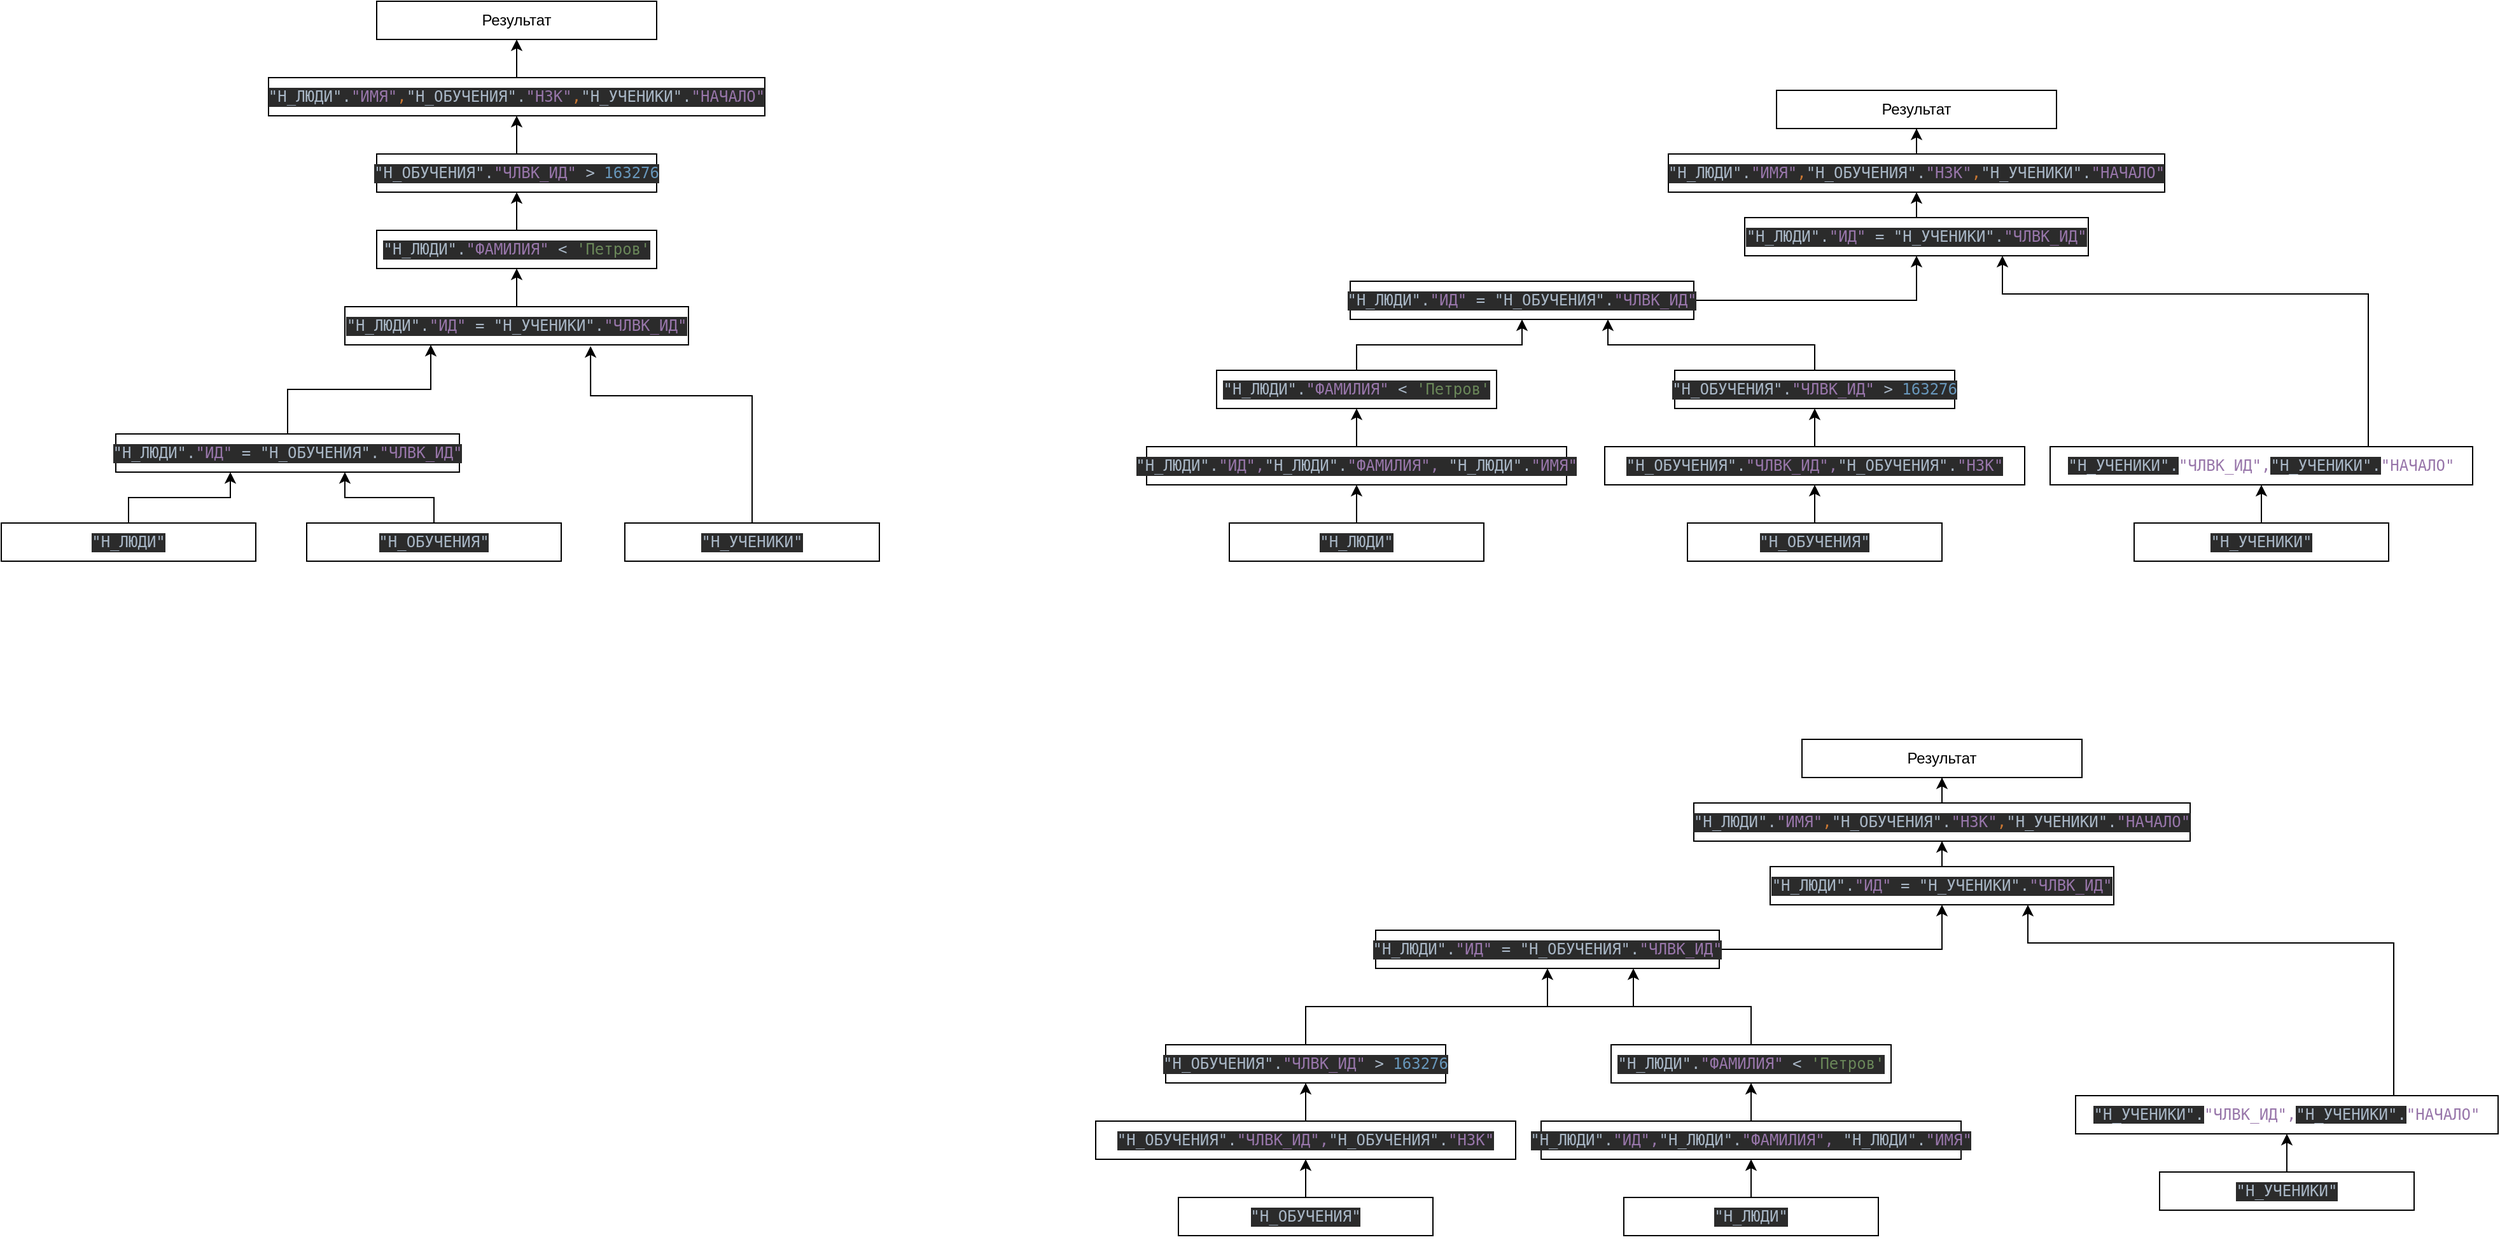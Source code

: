 <mxfile version="15.9.4" type="device"><diagram id="Y_3HyaVI-zx0VcS9KMSL" name="Page-1"><mxGraphModel dx="1654" dy="792" grid="1" gridSize="10" guides="1" tooltips="1" connect="1" arrows="1" fold="1" page="1" pageScale="1" pageWidth="827" pageHeight="1169" math="0" shadow="0"><root><mxCell id="0"/><mxCell id="1" parent="0"/><mxCell id="zaU4szAnhq5BNo_8aAE0-37" value="" style="edgeStyle=orthogonalEdgeStyle;rounded=0;orthogonalLoop=1;jettySize=auto;html=1;" parent="1" source="zaU4szAnhq5BNo_8aAE0-1" target="zaU4szAnhq5BNo_8aAE0-3" edge="1"><mxGeometry relative="1" as="geometry"><Array as="points"><mxPoint x="370" y="670"/><mxPoint x="300" y="670"/></Array></mxGeometry></mxCell><mxCell id="zaU4szAnhq5BNo_8aAE0-1" value="&lt;pre style=&quot;background-color: #2b2b2b ; color: #a9b7c6 ; font-family: &amp;quot;jetbrains mono&amp;quot; , monospace ; font-size: 9 8pt&quot;&gt;&quot;Н_ОБУЧЕНИЯ&quot;&lt;/pre&gt;" style="rounded=0;whiteSpace=wrap;html=1;" parent="1" vertex="1"><mxGeometry x="270" y="690" width="200" height="30" as="geometry"/></mxCell><mxCell id="zaU4szAnhq5BNo_8aAE0-36" value="" style="edgeStyle=orthogonalEdgeStyle;rounded=0;orthogonalLoop=1;jettySize=auto;html=1;" parent="1" source="zaU4szAnhq5BNo_8aAE0-2" target="zaU4szAnhq5BNo_8aAE0-3" edge="1"><mxGeometry relative="1" as="geometry"><Array as="points"><mxPoint x="130" y="670"/><mxPoint x="210" y="670"/></Array></mxGeometry></mxCell><mxCell id="zaU4szAnhq5BNo_8aAE0-2" value="&lt;pre style=&quot;background-color: #2b2b2b ; color: #a9b7c6 ; font-family: &amp;quot;jetbrains mono&amp;quot; , monospace ; font-size: 9 8pt&quot;&gt;&quot;Н_ЛЮДИ&quot;&lt;/pre&gt;" style="rounded=0;whiteSpace=wrap;html=1;" parent="1" vertex="1"><mxGeometry x="30" y="690" width="200" height="30" as="geometry"/></mxCell><mxCell id="zaU4szAnhq5BNo_8aAE0-38" style="edgeStyle=orthogonalEdgeStyle;rounded=0;orthogonalLoop=1;jettySize=auto;html=1;entryX=0.25;entryY=1;entryDx=0;entryDy=0;" parent="1" source="zaU4szAnhq5BNo_8aAE0-3" target="zaU4szAnhq5BNo_8aAE0-5" edge="1"><mxGeometry relative="1" as="geometry"/></mxCell><mxCell id="zaU4szAnhq5BNo_8aAE0-3" value="&lt;pre style=&quot;background-color: #2b2b2b ; color: #a9b7c6 ; font-family: &amp;quot;jetbrains mono&amp;quot; , monospace ; font-size: 9 8pt&quot;&gt;&quot;Н_ЛЮДИ&quot;.&lt;span style=&quot;color: #9876aa&quot;&gt;&quot;ИД&quot; &lt;/span&gt;= &quot;Н_ОБУЧЕНИЯ&quot;.&lt;span style=&quot;color: #9876aa&quot;&gt;&quot;ЧЛВК_ИД&quot;&lt;/span&gt;&lt;/pre&gt;" style="rounded=0;whiteSpace=wrap;html=1;" parent="1" vertex="1"><mxGeometry x="120" y="620" width="270" height="30" as="geometry"/></mxCell><mxCell id="zaU4szAnhq5BNo_8aAE0-39" style="edgeStyle=orthogonalEdgeStyle;rounded=0;orthogonalLoop=1;jettySize=auto;html=1;entryX=0.715;entryY=1.033;entryDx=0;entryDy=0;entryPerimeter=0;" parent="1" source="zaU4szAnhq5BNo_8aAE0-4" target="zaU4szAnhq5BNo_8aAE0-5" edge="1"><mxGeometry relative="1" as="geometry"><Array as="points"><mxPoint x="620" y="590"/><mxPoint x="493" y="590"/></Array></mxGeometry></mxCell><mxCell id="zaU4szAnhq5BNo_8aAE0-4" value="&lt;pre style=&quot;background-color: #2b2b2b ; color: #a9b7c6 ; font-family: &amp;quot;jetbrains mono&amp;quot; , monospace ; font-size: 9 8pt&quot;&gt;&quot;Н_УЧЕНИКИ&quot;&lt;/pre&gt;" style="rounded=0;whiteSpace=wrap;html=1;" parent="1" vertex="1"><mxGeometry x="520" y="690" width="200" height="30" as="geometry"/></mxCell><mxCell id="zaU4szAnhq5BNo_8aAE0-42" style="edgeStyle=orthogonalEdgeStyle;rounded=0;orthogonalLoop=1;jettySize=auto;html=1;entryX=0.5;entryY=1;entryDx=0;entryDy=0;" parent="1" source="zaU4szAnhq5BNo_8aAE0-5" target="zaU4szAnhq5BNo_8aAE0-6" edge="1"><mxGeometry relative="1" as="geometry"/></mxCell><mxCell id="zaU4szAnhq5BNo_8aAE0-5" value="&lt;pre style=&quot;background-color: #2b2b2b ; color: #a9b7c6 ; font-family: &amp;quot;jetbrains mono&amp;quot; , monospace ; font-size: 9 8pt&quot;&gt;&quot;Н_ЛЮДИ&quot;.&lt;span style=&quot;color: #9876aa&quot;&gt;&quot;ИД&quot; &lt;/span&gt;= &quot;Н_УЧЕНИКИ&quot;.&lt;span style=&quot;color: #9876aa&quot;&gt;&quot;ЧЛВК_ИД&quot;&lt;/span&gt;&lt;/pre&gt;" style="rounded=0;whiteSpace=wrap;html=1;" parent="1" vertex="1"><mxGeometry x="300" y="520" width="270" height="30" as="geometry"/></mxCell><mxCell id="zaU4szAnhq5BNo_8aAE0-45" value="" style="edgeStyle=orthogonalEdgeStyle;rounded=0;orthogonalLoop=1;jettySize=auto;html=1;" parent="1" source="zaU4szAnhq5BNo_8aAE0-6" target="zaU4szAnhq5BNo_8aAE0-9" edge="1"><mxGeometry relative="1" as="geometry"/></mxCell><mxCell id="zaU4szAnhq5BNo_8aAE0-6" value="&lt;pre style=&quot;background-color: #2b2b2b ; color: #a9b7c6 ; font-family: &amp;quot;jetbrains mono&amp;quot; , monospace ; font-size: 9 8pt&quot;&gt;&quot;Н_ЛЮДИ&quot;.&lt;span style=&quot;color: #9876aa&quot;&gt;&quot;ФАМИЛИЯ&quot; &lt;/span&gt;&amp;lt; &lt;span style=&quot;color: #6a8759&quot;&gt;'Петров'&lt;/span&gt;&lt;/pre&gt;" style="rounded=0;whiteSpace=wrap;html=1;" parent="1" vertex="1"><mxGeometry x="325" y="460" width="220" height="30" as="geometry"/></mxCell><mxCell id="zaU4szAnhq5BNo_8aAE0-7" value="Результат" style="rounded=0;whiteSpace=wrap;html=1;" parent="1" vertex="1"><mxGeometry x="325" y="280" width="220" height="30" as="geometry"/></mxCell><mxCell id="zaU4szAnhq5BNo_8aAE0-47" value="" style="edgeStyle=orthogonalEdgeStyle;rounded=0;orthogonalLoop=1;jettySize=auto;html=1;" parent="1" source="zaU4szAnhq5BNo_8aAE0-8" target="zaU4szAnhq5BNo_8aAE0-7" edge="1"><mxGeometry relative="1" as="geometry"/></mxCell><mxCell id="zaU4szAnhq5BNo_8aAE0-8" value="&lt;pre style=&quot;background-color: #2b2b2b ; color: #a9b7c6 ; font-family: &amp;#34;jetbrains mono&amp;#34; , monospace ; font-size: 9 8pt&quot;&gt;&quot;Н_ЛЮДИ&quot;.&lt;span style=&quot;color: #9876aa&quot;&gt;&quot;ИМЯ&quot;&lt;/span&gt;&lt;span style=&quot;color: #cc7832&quot;&gt;,&lt;/span&gt;&quot;Н_ОБУЧЕНИЯ&quot;.&lt;span style=&quot;color: #9876aa&quot;&gt;&quot;НЗК&quot;&lt;/span&gt;&lt;span style=&quot;color: #cc7832&quot;&gt;,&lt;/span&gt;&quot;Н_УЧЕНИКИ&quot;.&lt;span style=&quot;color: #9876aa&quot;&gt;&quot;НАЧАЛО&quot;&lt;/span&gt;&lt;/pre&gt;" style="rounded=0;whiteSpace=wrap;html=1;" parent="1" vertex="1"><mxGeometry x="240" y="340" width="390" height="30" as="geometry"/></mxCell><mxCell id="zaU4szAnhq5BNo_8aAE0-46" value="" style="edgeStyle=orthogonalEdgeStyle;rounded=0;orthogonalLoop=1;jettySize=auto;html=1;" parent="1" source="zaU4szAnhq5BNo_8aAE0-9" target="zaU4szAnhq5BNo_8aAE0-8" edge="1"><mxGeometry relative="1" as="geometry"/></mxCell><mxCell id="zaU4szAnhq5BNo_8aAE0-9" value="&lt;pre style=&quot;background-color: #2b2b2b ; color: #a9b7c6 ; font-family: &amp;quot;jetbrains mono&amp;quot; , monospace ; font-size: 9 8pt&quot;&gt;&quot;Н_ОБУЧЕНИЯ&quot;.&lt;span style=&quot;color: #9876aa&quot;&gt;&quot;ЧЛВК_ИД&quot; &lt;/span&gt;&amp;gt; &lt;span style=&quot;color: #6897bb&quot;&gt;163276&lt;/span&gt;&lt;/pre&gt;" style="rounded=0;whiteSpace=wrap;html=1;" parent="1" vertex="1"><mxGeometry x="325" y="400" width="220" height="30" as="geometry"/></mxCell><mxCell id="zaU4szAnhq5BNo_8aAE0-23" value="" style="edgeStyle=orthogonalEdgeStyle;rounded=0;orthogonalLoop=1;jettySize=auto;html=1;" parent="1" source="zaU4szAnhq5BNo_8aAE0-10" target="zaU4szAnhq5BNo_8aAE0-22" edge="1"><mxGeometry relative="1" as="geometry"/></mxCell><mxCell id="zaU4szAnhq5BNo_8aAE0-10" value="&lt;pre style=&quot;background-color: #2b2b2b ; color: #a9b7c6 ; font-family: &amp;quot;jetbrains mono&amp;quot; , monospace ; font-size: 9 8pt&quot;&gt;&quot;Н_УЧЕНИКИ&quot;&lt;/pre&gt;" style="rounded=0;whiteSpace=wrap;html=1;" parent="1" vertex="1"><mxGeometry x="1706" y="690" width="200" height="30" as="geometry"/></mxCell><mxCell id="zaU4szAnhq5BNo_8aAE0-24" value="" style="edgeStyle=orthogonalEdgeStyle;rounded=0;orthogonalLoop=1;jettySize=auto;html=1;" parent="1" source="zaU4szAnhq5BNo_8aAE0-11" target="zaU4szAnhq5BNo_8aAE0-21" edge="1"><mxGeometry relative="1" as="geometry"/></mxCell><mxCell id="zaU4szAnhq5BNo_8aAE0-11" value="&lt;pre style=&quot;background-color: #2b2b2b ; color: #a9b7c6 ; font-family: &amp;quot;jetbrains mono&amp;quot; , monospace ; font-size: 9 8pt&quot;&gt;&quot;Н_ОБУЧЕНИЯ&quot;&lt;/pre&gt;" style="rounded=0;whiteSpace=wrap;html=1;" parent="1" vertex="1"><mxGeometry x="1355" y="690" width="200" height="30" as="geometry"/></mxCell><mxCell id="zaU4szAnhq5BNo_8aAE0-25" value="" style="edgeStyle=orthogonalEdgeStyle;rounded=0;orthogonalLoop=1;jettySize=auto;html=1;" parent="1" source="zaU4szAnhq5BNo_8aAE0-12" target="zaU4szAnhq5BNo_8aAE0-20" edge="1"><mxGeometry relative="1" as="geometry"/></mxCell><mxCell id="zaU4szAnhq5BNo_8aAE0-12" value="&lt;pre style=&quot;background-color: #2b2b2b ; color: #a9b7c6 ; font-family: &amp;quot;jetbrains mono&amp;quot; , monospace ; font-size: 9 8pt&quot;&gt;&quot;Н_ЛЮДИ&quot;&lt;/pre&gt;" style="rounded=0;whiteSpace=wrap;html=1;" parent="1" vertex="1"><mxGeometry x="995" y="690" width="200" height="30" as="geometry"/></mxCell><mxCell id="zaU4szAnhq5BNo_8aAE0-29" style="edgeStyle=orthogonalEdgeStyle;rounded=0;orthogonalLoop=1;jettySize=auto;html=1;entryX=0.5;entryY=1;entryDx=0;entryDy=0;" parent="1" source="zaU4szAnhq5BNo_8aAE0-13" target="zaU4szAnhq5BNo_8aAE0-17" edge="1"><mxGeometry relative="1" as="geometry"/></mxCell><mxCell id="zaU4szAnhq5BNo_8aAE0-13" value="&lt;pre style=&quot;background-color: #2b2b2b ; color: #a9b7c6 ; font-family: &amp;quot;jetbrains mono&amp;quot; , monospace ; font-size: 9 8pt&quot;&gt;&quot;Н_ЛЮДИ&quot;.&lt;span style=&quot;color: #9876aa&quot;&gt;&quot;ФАМИЛИЯ&quot; &lt;/span&gt;&amp;lt; &lt;span style=&quot;color: #6a8759&quot;&gt;'Петров'&lt;/span&gt;&lt;/pre&gt;" style="rounded=0;whiteSpace=wrap;html=1;" parent="1" vertex="1"><mxGeometry x="985" y="570" width="220" height="30" as="geometry"/></mxCell><mxCell id="zaU4szAnhq5BNo_8aAE0-28" style="edgeStyle=orthogonalEdgeStyle;rounded=0;orthogonalLoop=1;jettySize=auto;html=1;entryX=0.75;entryY=1;entryDx=0;entryDy=0;" parent="1" source="zaU4szAnhq5BNo_8aAE0-14" target="zaU4szAnhq5BNo_8aAE0-17" edge="1"><mxGeometry relative="1" as="geometry"/></mxCell><mxCell id="zaU4szAnhq5BNo_8aAE0-14" value="&lt;pre style=&quot;background-color: #2b2b2b ; color: #a9b7c6 ; font-family: &amp;quot;jetbrains mono&amp;quot; , monospace ; font-size: 9 8pt&quot;&gt;&quot;Н_ОБУЧЕНИЯ&quot;.&lt;span style=&quot;color: #9876aa&quot;&gt;&quot;ЧЛВК_ИД&quot; &lt;/span&gt;&amp;gt; &lt;span style=&quot;color: #6897bb&quot;&gt;163276&lt;/span&gt;&lt;/pre&gt;" style="rounded=0;whiteSpace=wrap;html=1;" parent="1" vertex="1"><mxGeometry x="1345" y="570" width="220" height="30" as="geometry"/></mxCell><mxCell id="zaU4szAnhq5BNo_8aAE0-34" value="" style="edgeStyle=orthogonalEdgeStyle;rounded=0;orthogonalLoop=1;jettySize=auto;html=1;" parent="1" source="zaU4szAnhq5BNo_8aAE0-15" target="zaU4szAnhq5BNo_8aAE0-18" edge="1"><mxGeometry relative="1" as="geometry"/></mxCell><mxCell id="zaU4szAnhq5BNo_8aAE0-15" value="&lt;pre style=&quot;background-color: #2b2b2b ; color: #a9b7c6 ; font-family: &amp;#34;jetbrains mono&amp;#34; , monospace ; font-size: 9 8pt&quot;&gt;&quot;Н_ЛЮДИ&quot;.&lt;span style=&quot;color: #9876aa&quot;&gt;&quot;ИМЯ&quot;&lt;/span&gt;&lt;span style=&quot;color: #cc7832&quot;&gt;,&lt;/span&gt;&quot;Н_ОБУЧЕНИЯ&quot;.&lt;span style=&quot;color: #9876aa&quot;&gt;&quot;НЗК&quot;&lt;/span&gt;&lt;span style=&quot;color: #cc7832&quot;&gt;,&lt;/span&gt;&quot;Н_УЧЕНИКИ&quot;.&lt;span style=&quot;color: #9876aa&quot;&gt;&quot;НАЧАЛО&quot;&lt;/span&gt;&lt;/pre&gt;" style="rounded=0;whiteSpace=wrap;html=1;" parent="1" vertex="1"><mxGeometry x="1340" y="400" width="390" height="30" as="geometry"/></mxCell><mxCell id="zaU4szAnhq5BNo_8aAE0-33" value="" style="edgeStyle=orthogonalEdgeStyle;rounded=0;orthogonalLoop=1;jettySize=auto;html=1;" parent="1" source="zaU4szAnhq5BNo_8aAE0-16" target="zaU4szAnhq5BNo_8aAE0-15" edge="1"><mxGeometry relative="1" as="geometry"/></mxCell><mxCell id="zaU4szAnhq5BNo_8aAE0-16" value="&lt;pre style=&quot;background-color: #2b2b2b ; color: #a9b7c6 ; font-family: &amp;quot;jetbrains mono&amp;quot; , monospace ; font-size: 9 8pt&quot;&gt;&quot;Н_ЛЮДИ&quot;.&lt;span style=&quot;color: #9876aa&quot;&gt;&quot;ИД&quot; &lt;/span&gt;= &quot;Н_УЧЕНИКИ&quot;.&lt;span style=&quot;color: #9876aa&quot;&gt;&quot;ЧЛВК_ИД&quot;&lt;/span&gt;&lt;/pre&gt;" style="rounded=0;whiteSpace=wrap;html=1;" parent="1" vertex="1"><mxGeometry x="1400" y="450" width="270" height="30" as="geometry"/></mxCell><mxCell id="zaU4szAnhq5BNo_8aAE0-31" style="edgeStyle=orthogonalEdgeStyle;rounded=0;orthogonalLoop=1;jettySize=auto;html=1;entryX=0.5;entryY=1;entryDx=0;entryDy=0;" parent="1" source="zaU4szAnhq5BNo_8aAE0-17" target="zaU4szAnhq5BNo_8aAE0-16" edge="1"><mxGeometry relative="1" as="geometry"/></mxCell><mxCell id="zaU4szAnhq5BNo_8aAE0-17" value="&lt;pre style=&quot;background-color: #2b2b2b ; color: #a9b7c6 ; font-family: &amp;quot;jetbrains mono&amp;quot; , monospace ; font-size: 9 8pt&quot;&gt;&quot;Н_ЛЮДИ&quot;.&lt;span style=&quot;color: #9876aa&quot;&gt;&quot;ИД&quot; &lt;/span&gt;= &quot;Н_ОБУЧЕНИЯ&quot;.&lt;span style=&quot;color: #9876aa&quot;&gt;&quot;ЧЛВК_ИД&quot;&lt;/span&gt;&lt;/pre&gt;" style="rounded=0;whiteSpace=wrap;html=1;" parent="1" vertex="1"><mxGeometry x="1090" y="500" width="270" height="30" as="geometry"/></mxCell><mxCell id="zaU4szAnhq5BNo_8aAE0-18" value="Результат" style="rounded=0;whiteSpace=wrap;html=1;" parent="1" vertex="1"><mxGeometry x="1425" y="350" width="220" height="30" as="geometry"/></mxCell><mxCell id="zaU4szAnhq5BNo_8aAE0-26" value="" style="edgeStyle=orthogonalEdgeStyle;rounded=0;orthogonalLoop=1;jettySize=auto;html=1;" parent="1" source="zaU4szAnhq5BNo_8aAE0-20" target="zaU4szAnhq5BNo_8aAE0-13" edge="1"><mxGeometry relative="1" as="geometry"/></mxCell><mxCell id="zaU4szAnhq5BNo_8aAE0-20" value="&lt;pre style=&quot;background-color: #2b2b2b ; color: #a9b7c6 ; font-family: &amp;#34;jetbrains mono&amp;#34; , monospace ; font-size: 9 8pt&quot;&gt;&lt;pre style=&quot;font-family: &amp;#34;jetbrains mono&amp;#34; , monospace&quot;&gt;&quot;Н_ЛЮДИ&quot;.&lt;span style=&quot;color: rgb(152 , 118 , 170)&quot;&gt;&quot;ИД&quot;,&lt;/span&gt;&quot;Н_ЛЮДИ&quot;.&lt;span style=&quot;color: rgb(152 , 118 , 170)&quot;&gt;&quot;ФАМИЛИЯ&quot;,&amp;nbsp;&lt;/span&gt;&quot;Н_ЛЮДИ&quot;.&lt;span style=&quot;color: rgb(152 , 118 , 170)&quot;&gt;&quot;ИМЯ&quot;&lt;/span&gt;&lt;/pre&gt;&lt;/pre&gt;" style="rounded=0;whiteSpace=wrap;html=1;" parent="1" vertex="1"><mxGeometry x="930" y="630" width="330" height="30" as="geometry"/></mxCell><mxCell id="zaU4szAnhq5BNo_8aAE0-27" value="" style="edgeStyle=orthogonalEdgeStyle;rounded=0;orthogonalLoop=1;jettySize=auto;html=1;" parent="1" source="zaU4szAnhq5BNo_8aAE0-21" target="zaU4szAnhq5BNo_8aAE0-14" edge="1"><mxGeometry relative="1" as="geometry"/></mxCell><mxCell id="zaU4szAnhq5BNo_8aAE0-21" value="&lt;pre style=&quot;background-color: #2b2b2b ; color: #a9b7c6 ; font-family: &amp;#34;jetbrains mono&amp;#34; , monospace ; font-size: 9 8pt&quot;&gt;&lt;pre style=&quot;font-family: &amp;#34;jetbrains mono&amp;#34; , monospace&quot;&gt;&lt;pre style=&quot;font-family: &amp;#34;jetbrains mono&amp;#34; , monospace&quot;&gt;&quot;Н_ОБУЧЕНИЯ&quot;.&lt;span style=&quot;color: rgb(152 , 118 , 170)&quot;&gt;&quot;ЧЛВК_ИД&quot;,&lt;/span&gt;&quot;Н_ОБУЧЕНИЯ&quot;.&lt;span style=&quot;color: rgb(152 , 118 , 170)&quot;&gt;&quot;НЗК&quot;&lt;/span&gt;&lt;/pre&gt;&lt;/pre&gt;&lt;/pre&gt;" style="rounded=0;whiteSpace=wrap;html=1;" parent="1" vertex="1"><mxGeometry x="1290" y="630" width="330" height="30" as="geometry"/></mxCell><mxCell id="zaU4szAnhq5BNo_8aAE0-32" style="edgeStyle=orthogonalEdgeStyle;rounded=0;orthogonalLoop=1;jettySize=auto;html=1;entryX=0.75;entryY=1;entryDx=0;entryDy=0;" parent="1" source="zaU4szAnhq5BNo_8aAE0-22" target="zaU4szAnhq5BNo_8aAE0-16" edge="1"><mxGeometry relative="1" as="geometry"><Array as="points"><mxPoint x="1890" y="510"/><mxPoint x="1603" y="510"/></Array></mxGeometry></mxCell><mxCell id="zaU4szAnhq5BNo_8aAE0-22" value="&lt;span style=&quot;background-color: rgb(43 , 43 , 43) ; color: rgb(169 , 183 , 198) ; font-family: &amp;#34;jetbrains mono&amp;#34; , monospace&quot;&gt;&quot;Н_УЧЕНИКИ&quot;.&lt;/span&gt;&lt;span style=&quot;font-family: &amp;#34;jetbrains mono&amp;#34; , monospace ; color: rgb(152 , 118 , 170)&quot;&gt;&quot;ЧЛВК_ИД&quot;,&lt;/span&gt;&lt;span style=&quot;background-color: rgb(43 , 43 , 43) ; color: rgb(169 , 183 , 198) ; font-family: &amp;#34;jetbrains mono&amp;#34; , monospace&quot;&gt;&quot;Н_УЧЕНИКИ&quot;.&lt;/span&gt;&lt;span style=&quot;font-family: &amp;#34;jetbrains mono&amp;#34; , monospace ; color: rgb(152 , 118 , 170)&quot;&gt;&quot;НАЧАЛО&quot;&lt;/span&gt;" style="rounded=0;whiteSpace=wrap;html=1;" parent="1" vertex="1"><mxGeometry x="1640" y="630" width="332" height="30" as="geometry"/></mxCell><mxCell id="aO1HY923MkEse_fiD1VK-24" value="" style="edgeStyle=orthogonalEdgeStyle;rounded=0;orthogonalLoop=1;jettySize=auto;html=1;" edge="1" parent="1" source="aO1HY923MkEse_fiD1VK-25" target="aO1HY923MkEse_fiD1VK-46"><mxGeometry relative="1" as="geometry"/></mxCell><mxCell id="aO1HY923MkEse_fiD1VK-25" value="&lt;pre style=&quot;background-color: #2b2b2b ; color: #a9b7c6 ; font-family: &amp;quot;jetbrains mono&amp;quot; , monospace ; font-size: 9 8pt&quot;&gt;&quot;Н_УЧЕНИКИ&quot;&lt;/pre&gt;" style="rounded=0;whiteSpace=wrap;html=1;" vertex="1" parent="1"><mxGeometry x="1726" y="1200" width="200" height="30" as="geometry"/></mxCell><mxCell id="aO1HY923MkEse_fiD1VK-26" value="" style="edgeStyle=orthogonalEdgeStyle;rounded=0;orthogonalLoop=1;jettySize=auto;html=1;" edge="1" parent="1" source="aO1HY923MkEse_fiD1VK-27" target="aO1HY923MkEse_fiD1VK-44"><mxGeometry relative="1" as="geometry"/></mxCell><mxCell id="aO1HY923MkEse_fiD1VK-27" value="&lt;pre style=&quot;background-color: #2b2b2b ; color: #a9b7c6 ; font-family: &amp;quot;jetbrains mono&amp;quot; , monospace ; font-size: 9 8pt&quot;&gt;&quot;Н_ОБУЧЕНИЯ&quot;&lt;/pre&gt;" style="rounded=0;whiteSpace=wrap;html=1;" vertex="1" parent="1"><mxGeometry x="955" y="1220" width="200" height="30" as="geometry"/></mxCell><mxCell id="aO1HY923MkEse_fiD1VK-28" value="" style="edgeStyle=orthogonalEdgeStyle;rounded=0;orthogonalLoop=1;jettySize=auto;html=1;" edge="1" parent="1" source="aO1HY923MkEse_fiD1VK-29" target="aO1HY923MkEse_fiD1VK-42"><mxGeometry relative="1" as="geometry"/></mxCell><mxCell id="aO1HY923MkEse_fiD1VK-29" value="&lt;pre style=&quot;background-color: #2b2b2b ; color: #a9b7c6 ; font-family: &amp;quot;jetbrains mono&amp;quot; , monospace ; font-size: 9 8pt&quot;&gt;&quot;Н_ЛЮДИ&quot;&lt;/pre&gt;" style="rounded=0;whiteSpace=wrap;html=1;" vertex="1" parent="1"><mxGeometry x="1305" y="1220" width="200" height="30" as="geometry"/></mxCell><mxCell id="aO1HY923MkEse_fiD1VK-30" style="edgeStyle=orthogonalEdgeStyle;rounded=0;orthogonalLoop=1;jettySize=auto;html=1;entryX=0.5;entryY=1;entryDx=0;entryDy=0;" edge="1" parent="1" source="aO1HY923MkEse_fiD1VK-31" target="aO1HY923MkEse_fiD1VK-39"><mxGeometry relative="1" as="geometry"/></mxCell><mxCell id="aO1HY923MkEse_fiD1VK-31" value="&lt;pre style=&quot;background-color: #2b2b2b ; color: #a9b7c6 ; font-family: &amp;quot;jetbrains mono&amp;quot; , monospace ; font-size: 9 8pt&quot;&gt;&quot;Н_ЛЮДИ&quot;.&lt;span style=&quot;color: #9876aa&quot;&gt;&quot;ФАМИЛИЯ&quot; &lt;/span&gt;&amp;lt; &lt;span style=&quot;color: #6a8759&quot;&gt;'Петров'&lt;/span&gt;&lt;/pre&gt;" style="rounded=0;whiteSpace=wrap;html=1;" vertex="1" parent="1"><mxGeometry x="1295" y="1100" width="220" height="30" as="geometry"/></mxCell><mxCell id="aO1HY923MkEse_fiD1VK-32" style="edgeStyle=orthogonalEdgeStyle;rounded=0;orthogonalLoop=1;jettySize=auto;html=1;entryX=0.75;entryY=1;entryDx=0;entryDy=0;" edge="1" parent="1" source="aO1HY923MkEse_fiD1VK-33" target="aO1HY923MkEse_fiD1VK-39"><mxGeometry relative="1" as="geometry"/></mxCell><mxCell id="aO1HY923MkEse_fiD1VK-33" value="&lt;pre style=&quot;background-color: #2b2b2b ; color: #a9b7c6 ; font-family: &amp;quot;jetbrains mono&amp;quot; , monospace ; font-size: 9 8pt&quot;&gt;&quot;Н_ОБУЧЕНИЯ&quot;.&lt;span style=&quot;color: #9876aa&quot;&gt;&quot;ЧЛВК_ИД&quot; &lt;/span&gt;&amp;gt; &lt;span style=&quot;color: #6897bb&quot;&gt;163276&lt;/span&gt;&lt;/pre&gt;" style="rounded=0;whiteSpace=wrap;html=1;" vertex="1" parent="1"><mxGeometry x="945" y="1100" width="220" height="30" as="geometry"/></mxCell><mxCell id="aO1HY923MkEse_fiD1VK-34" value="" style="edgeStyle=orthogonalEdgeStyle;rounded=0;orthogonalLoop=1;jettySize=auto;html=1;" edge="1" parent="1" source="aO1HY923MkEse_fiD1VK-35" target="aO1HY923MkEse_fiD1VK-40"><mxGeometry relative="1" as="geometry"/></mxCell><mxCell id="aO1HY923MkEse_fiD1VK-35" value="&lt;pre style=&quot;background-color: #2b2b2b ; color: #a9b7c6 ; font-family: &amp;#34;jetbrains mono&amp;#34; , monospace ; font-size: 9 8pt&quot;&gt;&quot;Н_ЛЮДИ&quot;.&lt;span style=&quot;color: #9876aa&quot;&gt;&quot;ИМЯ&quot;&lt;/span&gt;&lt;span style=&quot;color: #cc7832&quot;&gt;,&lt;/span&gt;&quot;Н_ОБУЧЕНИЯ&quot;.&lt;span style=&quot;color: #9876aa&quot;&gt;&quot;НЗК&quot;&lt;/span&gt;&lt;span style=&quot;color: #cc7832&quot;&gt;,&lt;/span&gt;&quot;Н_УЧЕНИКИ&quot;.&lt;span style=&quot;color: #9876aa&quot;&gt;&quot;НАЧАЛО&quot;&lt;/span&gt;&lt;/pre&gt;" style="rounded=0;whiteSpace=wrap;html=1;" vertex="1" parent="1"><mxGeometry x="1360" y="910" width="390" height="30" as="geometry"/></mxCell><mxCell id="aO1HY923MkEse_fiD1VK-36" value="" style="edgeStyle=orthogonalEdgeStyle;rounded=0;orthogonalLoop=1;jettySize=auto;html=1;" edge="1" parent="1" source="aO1HY923MkEse_fiD1VK-37" target="aO1HY923MkEse_fiD1VK-35"><mxGeometry relative="1" as="geometry"/></mxCell><mxCell id="aO1HY923MkEse_fiD1VK-37" value="&lt;pre style=&quot;background-color: #2b2b2b ; color: #a9b7c6 ; font-family: &amp;quot;jetbrains mono&amp;quot; , monospace ; font-size: 9 8pt&quot;&gt;&quot;Н_ЛЮДИ&quot;.&lt;span style=&quot;color: #9876aa&quot;&gt;&quot;ИД&quot; &lt;/span&gt;= &quot;Н_УЧЕНИКИ&quot;.&lt;span style=&quot;color: #9876aa&quot;&gt;&quot;ЧЛВК_ИД&quot;&lt;/span&gt;&lt;/pre&gt;" style="rounded=0;whiteSpace=wrap;html=1;" vertex="1" parent="1"><mxGeometry x="1420" y="960" width="270" height="30" as="geometry"/></mxCell><mxCell id="aO1HY923MkEse_fiD1VK-38" style="edgeStyle=orthogonalEdgeStyle;rounded=0;orthogonalLoop=1;jettySize=auto;html=1;entryX=0.5;entryY=1;entryDx=0;entryDy=0;" edge="1" parent="1" source="aO1HY923MkEse_fiD1VK-39" target="aO1HY923MkEse_fiD1VK-37"><mxGeometry relative="1" as="geometry"/></mxCell><mxCell id="aO1HY923MkEse_fiD1VK-39" value="&lt;pre style=&quot;background-color: #2b2b2b ; color: #a9b7c6 ; font-family: &amp;quot;jetbrains mono&amp;quot; , monospace ; font-size: 9 8pt&quot;&gt;&quot;Н_ЛЮДИ&quot;.&lt;span style=&quot;color: #9876aa&quot;&gt;&quot;ИД&quot; &lt;/span&gt;= &quot;Н_ОБУЧЕНИЯ&quot;.&lt;span style=&quot;color: #9876aa&quot;&gt;&quot;ЧЛВК_ИД&quot;&lt;/span&gt;&lt;/pre&gt;" style="rounded=0;whiteSpace=wrap;html=1;" vertex="1" parent="1"><mxGeometry x="1110" y="1010" width="270" height="30" as="geometry"/></mxCell><mxCell id="aO1HY923MkEse_fiD1VK-40" value="Результат" style="rounded=0;whiteSpace=wrap;html=1;" vertex="1" parent="1"><mxGeometry x="1445" y="860" width="220" height="30" as="geometry"/></mxCell><mxCell id="aO1HY923MkEse_fiD1VK-41" value="" style="edgeStyle=orthogonalEdgeStyle;rounded=0;orthogonalLoop=1;jettySize=auto;html=1;" edge="1" parent="1" source="aO1HY923MkEse_fiD1VK-42" target="aO1HY923MkEse_fiD1VK-31"><mxGeometry relative="1" as="geometry"/></mxCell><mxCell id="aO1HY923MkEse_fiD1VK-42" value="&lt;pre style=&quot;background-color: #2b2b2b ; color: #a9b7c6 ; font-family: &amp;#34;jetbrains mono&amp;#34; , monospace ; font-size: 9 8pt&quot;&gt;&lt;pre style=&quot;font-family: &amp;#34;jetbrains mono&amp;#34; , monospace&quot;&gt;&quot;Н_ЛЮДИ&quot;.&lt;span style=&quot;color: rgb(152 , 118 , 170)&quot;&gt;&quot;ИД&quot;,&lt;/span&gt;&quot;Н_ЛЮДИ&quot;.&lt;span style=&quot;color: rgb(152 , 118 , 170)&quot;&gt;&quot;ФАМИЛИЯ&quot;,&amp;nbsp;&lt;/span&gt;&quot;Н_ЛЮДИ&quot;.&lt;span style=&quot;color: rgb(152 , 118 , 170)&quot;&gt;&quot;ИМЯ&quot;&lt;/span&gt;&lt;/pre&gt;&lt;/pre&gt;" style="rounded=0;whiteSpace=wrap;html=1;" vertex="1" parent="1"><mxGeometry x="1240" y="1160" width="330" height="30" as="geometry"/></mxCell><mxCell id="aO1HY923MkEse_fiD1VK-43" value="" style="edgeStyle=orthogonalEdgeStyle;rounded=0;orthogonalLoop=1;jettySize=auto;html=1;" edge="1" parent="1" source="aO1HY923MkEse_fiD1VK-44" target="aO1HY923MkEse_fiD1VK-33"><mxGeometry relative="1" as="geometry"/></mxCell><mxCell id="aO1HY923MkEse_fiD1VK-44" value="&lt;pre style=&quot;background-color: #2b2b2b ; color: #a9b7c6 ; font-family: &amp;#34;jetbrains mono&amp;#34; , monospace ; font-size: 9 8pt&quot;&gt;&lt;pre style=&quot;font-family: &amp;#34;jetbrains mono&amp;#34; , monospace&quot;&gt;&lt;pre style=&quot;font-family: &amp;#34;jetbrains mono&amp;#34; , monospace&quot;&gt;&quot;Н_ОБУЧЕНИЯ&quot;.&lt;span style=&quot;color: rgb(152 , 118 , 170)&quot;&gt;&quot;ЧЛВК_ИД&quot;,&lt;/span&gt;&quot;Н_ОБУЧЕНИЯ&quot;.&lt;span style=&quot;color: rgb(152 , 118 , 170)&quot;&gt;&quot;НЗК&quot;&lt;/span&gt;&lt;/pre&gt;&lt;/pre&gt;&lt;/pre&gt;" style="rounded=0;whiteSpace=wrap;html=1;" vertex="1" parent="1"><mxGeometry x="890" y="1160" width="330" height="30" as="geometry"/></mxCell><mxCell id="aO1HY923MkEse_fiD1VK-45" style="edgeStyle=orthogonalEdgeStyle;rounded=0;orthogonalLoop=1;jettySize=auto;html=1;entryX=0.75;entryY=1;entryDx=0;entryDy=0;" edge="1" parent="1" source="aO1HY923MkEse_fiD1VK-46" target="aO1HY923MkEse_fiD1VK-37"><mxGeometry relative="1" as="geometry"><Array as="points"><mxPoint x="1910" y="1020"/><mxPoint x="1623" y="1020"/></Array></mxGeometry></mxCell><mxCell id="aO1HY923MkEse_fiD1VK-46" value="&lt;span style=&quot;background-color: rgb(43 , 43 , 43) ; color: rgb(169 , 183 , 198) ; font-family: &amp;#34;jetbrains mono&amp;#34; , monospace&quot;&gt;&quot;Н_УЧЕНИКИ&quot;.&lt;/span&gt;&lt;span style=&quot;font-family: &amp;#34;jetbrains mono&amp;#34; , monospace ; color: rgb(152 , 118 , 170)&quot;&gt;&quot;ЧЛВК_ИД&quot;,&lt;/span&gt;&lt;span style=&quot;background-color: rgb(43 , 43 , 43) ; color: rgb(169 , 183 , 198) ; font-family: &amp;#34;jetbrains mono&amp;#34; , monospace&quot;&gt;&quot;Н_УЧЕНИКИ&quot;.&lt;/span&gt;&lt;span style=&quot;font-family: &amp;#34;jetbrains mono&amp;#34; , monospace ; color: rgb(152 , 118 , 170)&quot;&gt;&quot;НАЧАЛО&quot;&lt;/span&gt;" style="rounded=0;whiteSpace=wrap;html=1;" vertex="1" parent="1"><mxGeometry x="1660" y="1140" width="332" height="30" as="geometry"/></mxCell></root></mxGraphModel></diagram></mxfile>